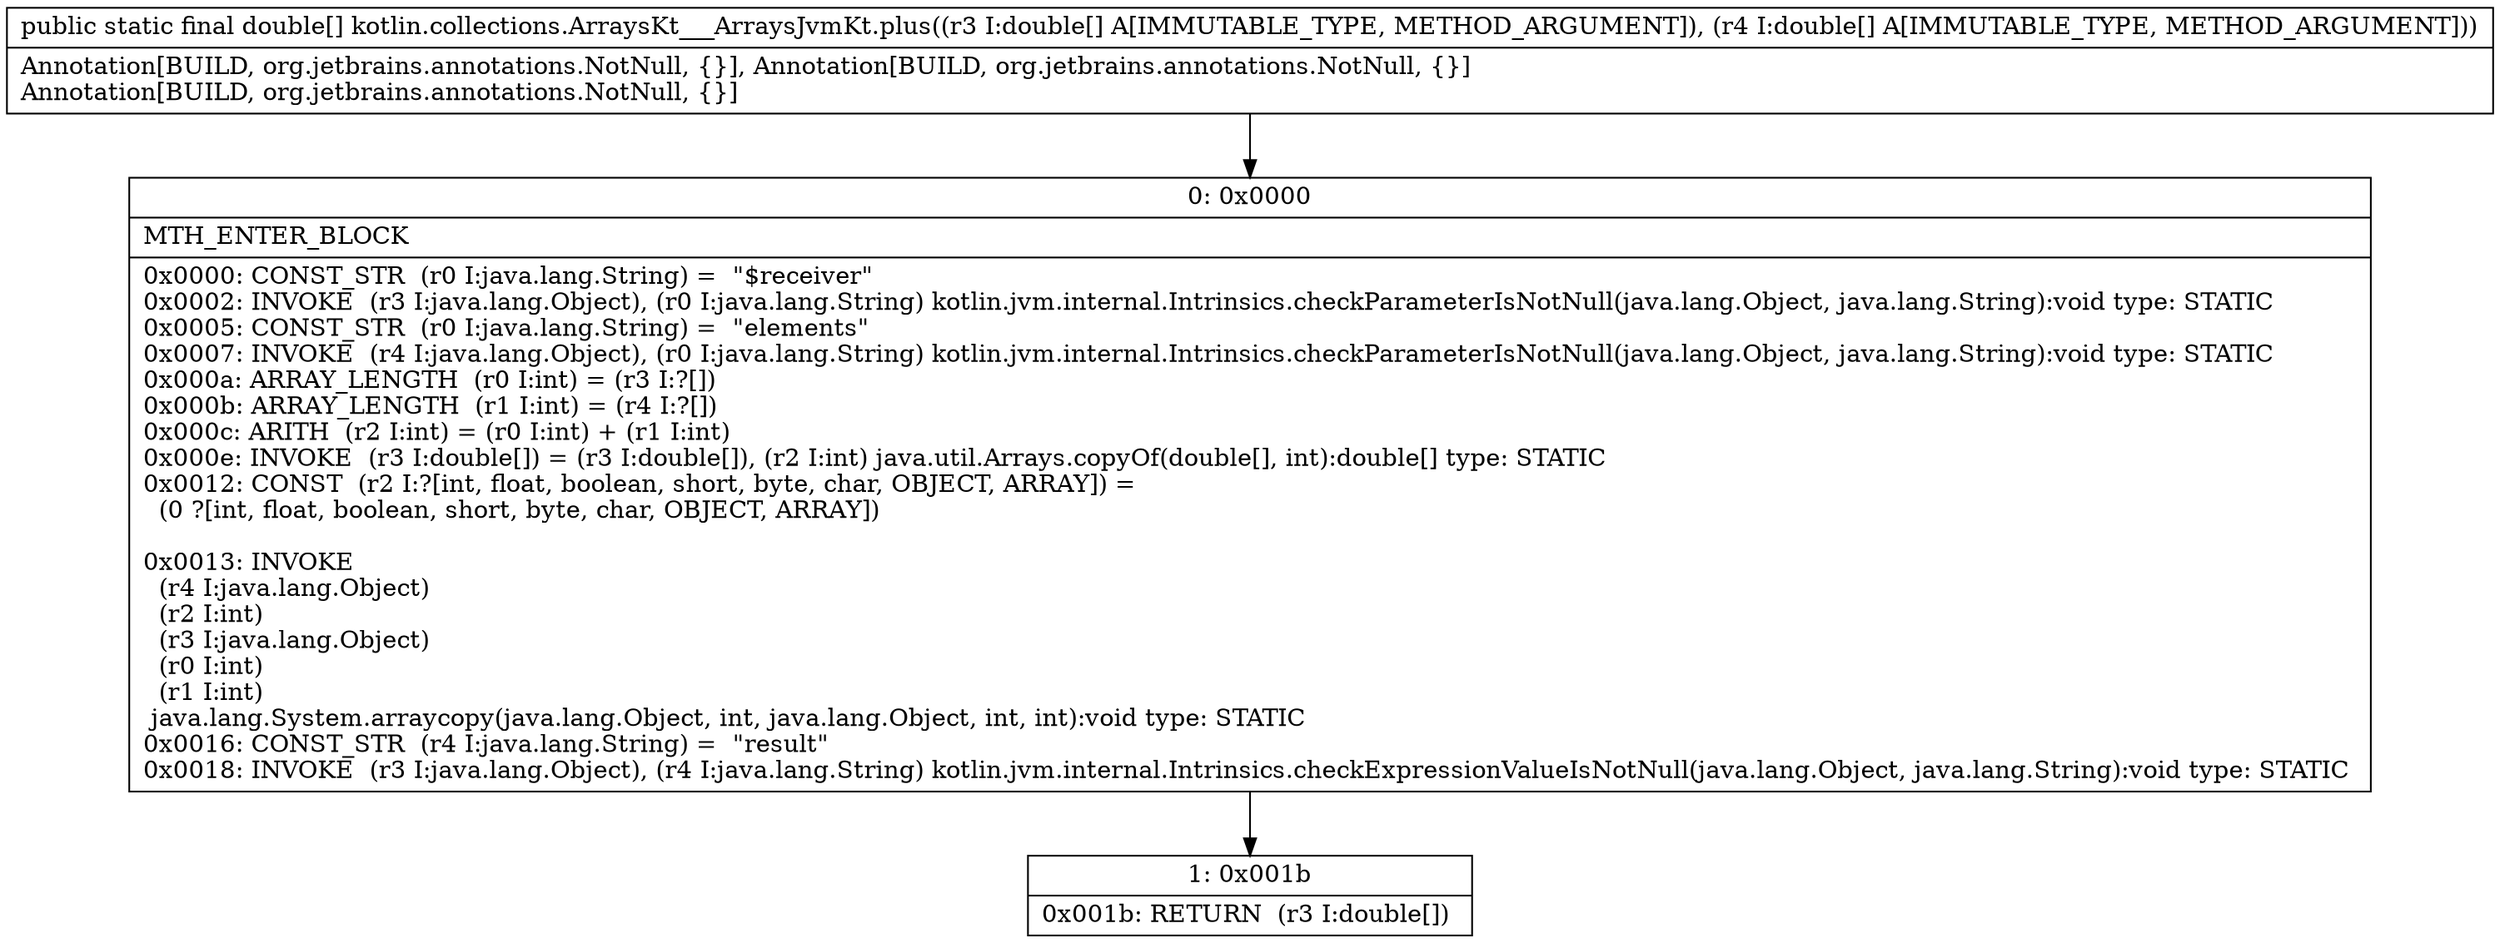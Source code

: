 digraph "CFG forkotlin.collections.ArraysKt___ArraysJvmKt.plus([D[D)[D" {
Node_0 [shape=record,label="{0\:\ 0x0000|MTH_ENTER_BLOCK\l|0x0000: CONST_STR  (r0 I:java.lang.String) =  \"$receiver\" \l0x0002: INVOKE  (r3 I:java.lang.Object), (r0 I:java.lang.String) kotlin.jvm.internal.Intrinsics.checkParameterIsNotNull(java.lang.Object, java.lang.String):void type: STATIC \l0x0005: CONST_STR  (r0 I:java.lang.String) =  \"elements\" \l0x0007: INVOKE  (r4 I:java.lang.Object), (r0 I:java.lang.String) kotlin.jvm.internal.Intrinsics.checkParameterIsNotNull(java.lang.Object, java.lang.String):void type: STATIC \l0x000a: ARRAY_LENGTH  (r0 I:int) = (r3 I:?[]) \l0x000b: ARRAY_LENGTH  (r1 I:int) = (r4 I:?[]) \l0x000c: ARITH  (r2 I:int) = (r0 I:int) + (r1 I:int) \l0x000e: INVOKE  (r3 I:double[]) = (r3 I:double[]), (r2 I:int) java.util.Arrays.copyOf(double[], int):double[] type: STATIC \l0x0012: CONST  (r2 I:?[int, float, boolean, short, byte, char, OBJECT, ARRAY]) = \l  (0 ?[int, float, boolean, short, byte, char, OBJECT, ARRAY])\l \l0x0013: INVOKE  \l  (r4 I:java.lang.Object)\l  (r2 I:int)\l  (r3 I:java.lang.Object)\l  (r0 I:int)\l  (r1 I:int)\l java.lang.System.arraycopy(java.lang.Object, int, java.lang.Object, int, int):void type: STATIC \l0x0016: CONST_STR  (r4 I:java.lang.String) =  \"result\" \l0x0018: INVOKE  (r3 I:java.lang.Object), (r4 I:java.lang.String) kotlin.jvm.internal.Intrinsics.checkExpressionValueIsNotNull(java.lang.Object, java.lang.String):void type: STATIC \l}"];
Node_1 [shape=record,label="{1\:\ 0x001b|0x001b: RETURN  (r3 I:double[]) \l}"];
MethodNode[shape=record,label="{public static final double[] kotlin.collections.ArraysKt___ArraysJvmKt.plus((r3 I:double[] A[IMMUTABLE_TYPE, METHOD_ARGUMENT]), (r4 I:double[] A[IMMUTABLE_TYPE, METHOD_ARGUMENT]))  | Annotation[BUILD, org.jetbrains.annotations.NotNull, \{\}], Annotation[BUILD, org.jetbrains.annotations.NotNull, \{\}]\lAnnotation[BUILD, org.jetbrains.annotations.NotNull, \{\}]\l}"];
MethodNode -> Node_0;
Node_0 -> Node_1;
}

